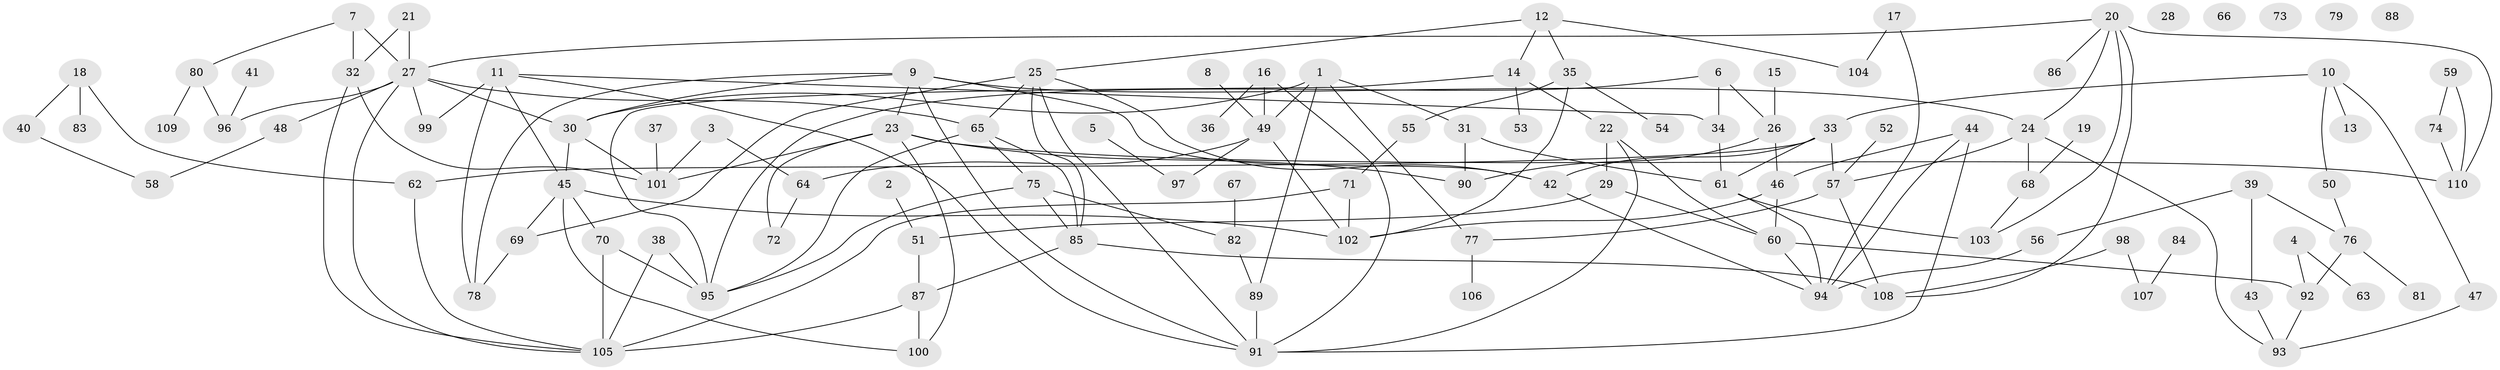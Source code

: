 // coarse degree distribution, {6: 0.07792207792207792, 2: 0.19480519480519481, 3: 0.11688311688311688, 1: 0.19480519480519481, 5: 0.11688311688311688, 8: 0.03896103896103896, 4: 0.11688311688311688, 7: 0.05194805194805195, 12: 0.012987012987012988, 0: 0.06493506493506493, 9: 0.012987012987012988}
// Generated by graph-tools (version 1.1) at 2025/23/03/03/25 07:23:25]
// undirected, 110 vertices, 166 edges
graph export_dot {
graph [start="1"]
  node [color=gray90,style=filled];
  1;
  2;
  3;
  4;
  5;
  6;
  7;
  8;
  9;
  10;
  11;
  12;
  13;
  14;
  15;
  16;
  17;
  18;
  19;
  20;
  21;
  22;
  23;
  24;
  25;
  26;
  27;
  28;
  29;
  30;
  31;
  32;
  33;
  34;
  35;
  36;
  37;
  38;
  39;
  40;
  41;
  42;
  43;
  44;
  45;
  46;
  47;
  48;
  49;
  50;
  51;
  52;
  53;
  54;
  55;
  56;
  57;
  58;
  59;
  60;
  61;
  62;
  63;
  64;
  65;
  66;
  67;
  68;
  69;
  70;
  71;
  72;
  73;
  74;
  75;
  76;
  77;
  78;
  79;
  80;
  81;
  82;
  83;
  84;
  85;
  86;
  87;
  88;
  89;
  90;
  91;
  92;
  93;
  94;
  95;
  96;
  97;
  98;
  99;
  100;
  101;
  102;
  103;
  104;
  105;
  106;
  107;
  108;
  109;
  110;
  1 -- 30;
  1 -- 31;
  1 -- 49;
  1 -- 77;
  1 -- 89;
  2 -- 51;
  3 -- 64;
  3 -- 101;
  4 -- 63;
  4 -- 92;
  5 -- 97;
  6 -- 26;
  6 -- 34;
  6 -- 95;
  7 -- 27;
  7 -- 32;
  7 -- 80;
  8 -- 49;
  9 -- 23;
  9 -- 24;
  9 -- 30;
  9 -- 42;
  9 -- 78;
  9 -- 91;
  10 -- 13;
  10 -- 33;
  10 -- 47;
  10 -- 50;
  11 -- 34;
  11 -- 45;
  11 -- 78;
  11 -- 91;
  11 -- 99;
  12 -- 14;
  12 -- 25;
  12 -- 35;
  12 -- 104;
  14 -- 22;
  14 -- 53;
  14 -- 95;
  15 -- 26;
  16 -- 36;
  16 -- 49;
  16 -- 91;
  17 -- 94;
  17 -- 104;
  18 -- 40;
  18 -- 62;
  18 -- 83;
  19 -- 68;
  20 -- 24;
  20 -- 27;
  20 -- 86;
  20 -- 103;
  20 -- 108;
  20 -- 110;
  21 -- 27;
  21 -- 32;
  22 -- 29;
  22 -- 60;
  22 -- 91;
  23 -- 72;
  23 -- 90;
  23 -- 100;
  23 -- 101;
  23 -- 110;
  24 -- 57;
  24 -- 68;
  24 -- 93;
  25 -- 42;
  25 -- 65;
  25 -- 69;
  25 -- 85;
  25 -- 91;
  26 -- 46;
  26 -- 90;
  27 -- 30;
  27 -- 48;
  27 -- 65;
  27 -- 96;
  27 -- 99;
  27 -- 105;
  29 -- 51;
  29 -- 60;
  30 -- 45;
  30 -- 101;
  31 -- 61;
  31 -- 90;
  32 -- 101;
  32 -- 105;
  33 -- 42;
  33 -- 57;
  33 -- 61;
  33 -- 62;
  34 -- 61;
  35 -- 54;
  35 -- 55;
  35 -- 102;
  37 -- 101;
  38 -- 95;
  38 -- 105;
  39 -- 43;
  39 -- 56;
  39 -- 76;
  40 -- 58;
  41 -- 96;
  42 -- 94;
  43 -- 93;
  44 -- 46;
  44 -- 91;
  44 -- 94;
  45 -- 69;
  45 -- 70;
  45 -- 100;
  45 -- 102;
  46 -- 60;
  46 -- 102;
  47 -- 93;
  48 -- 58;
  49 -- 64;
  49 -- 97;
  49 -- 102;
  50 -- 76;
  51 -- 87;
  52 -- 57;
  55 -- 71;
  56 -- 94;
  57 -- 77;
  57 -- 108;
  59 -- 74;
  59 -- 110;
  60 -- 92;
  60 -- 94;
  61 -- 94;
  61 -- 103;
  62 -- 105;
  64 -- 72;
  65 -- 75;
  65 -- 85;
  65 -- 95;
  67 -- 82;
  68 -- 103;
  69 -- 78;
  70 -- 95;
  70 -- 105;
  71 -- 102;
  71 -- 105;
  74 -- 110;
  75 -- 82;
  75 -- 85;
  75 -- 95;
  76 -- 81;
  76 -- 92;
  77 -- 106;
  80 -- 96;
  80 -- 109;
  82 -- 89;
  84 -- 107;
  85 -- 87;
  85 -- 108;
  87 -- 100;
  87 -- 105;
  89 -- 91;
  92 -- 93;
  98 -- 107;
  98 -- 108;
}
